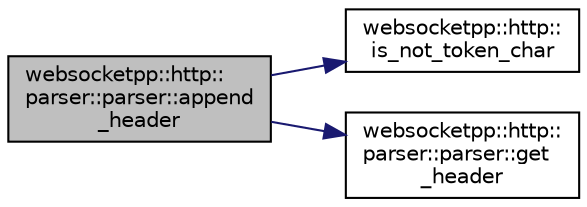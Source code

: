 digraph "websocketpp::http::parser::parser::append_header"
{
  edge [fontname="Helvetica",fontsize="10",labelfontname="Helvetica",labelfontsize="10"];
  node [fontname="Helvetica",fontsize="10",shape=record];
  rankdir="LR";
  Node0 [label="websocketpp::http::\lparser::parser::append\l_header",height=0.2,width=0.4,color="black", fillcolor="grey75", style="filled", fontcolor="black"];
  Node0 -> Node1 [color="midnightblue",fontsize="10",style="solid"];
  Node1 [label="websocketpp::http::\lis_not_token_char",height=0.2,width=0.4,color="black", fillcolor="white", style="filled",URL="$namespacewebsocketpp_1_1http.html#a45a9b60b72b68de7b32fb75d89ad4c04",tooltip="Is the character a non-token. "];
  Node0 -> Node2 [color="midnightblue",fontsize="10",style="solid"];
  Node2 [label="websocketpp::http::\lparser::parser::get\l_header",height=0.2,width=0.4,color="black", fillcolor="white", style="filled",URL="$classwebsocketpp_1_1http_1_1parser_1_1parser.html#ae8a8f833c3fb01f1553a26e77f380367",tooltip="Get the value of an HTTP header. "];
}
